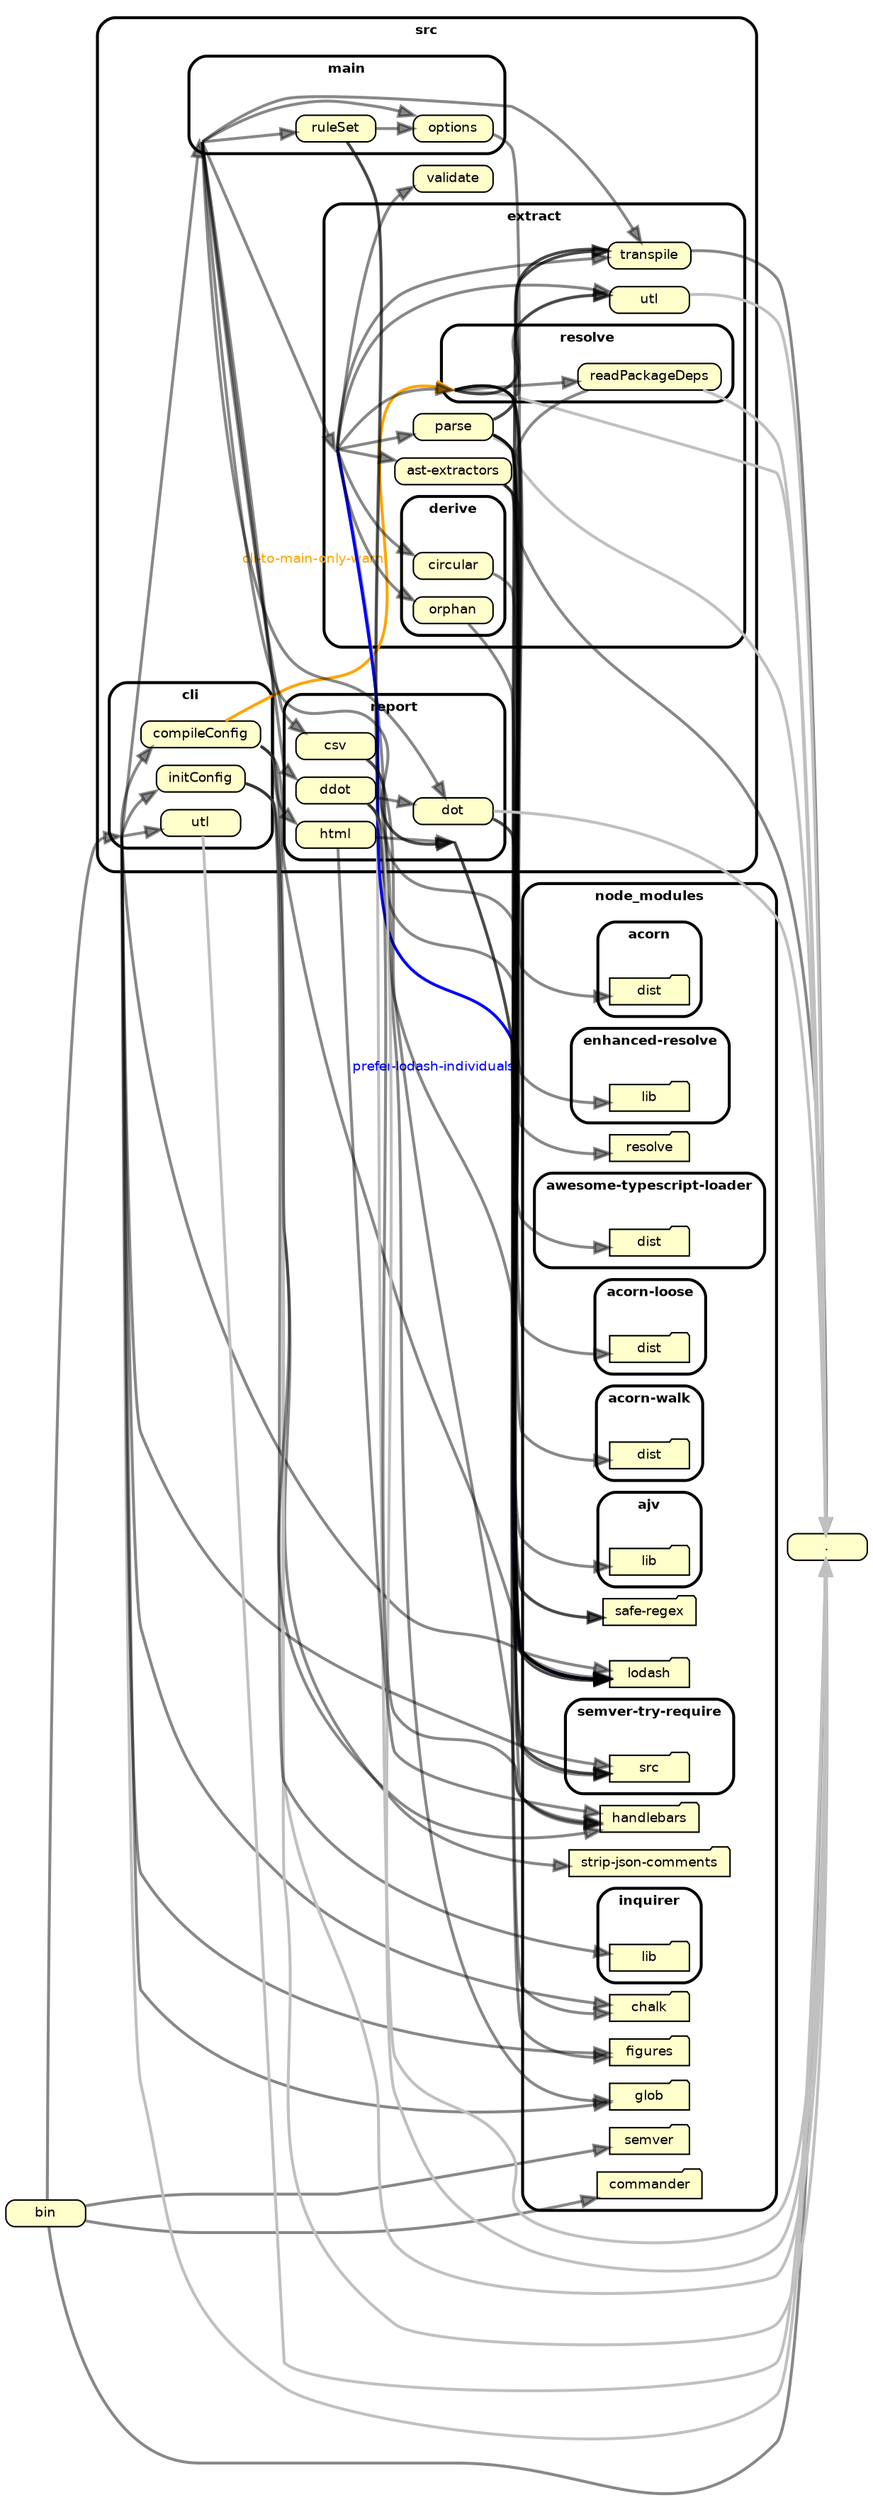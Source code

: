 digraph "dependency-cruiser output"{
    ordering=out
    rankdir=LR
    splines=true
    overlap=true
    nodesep=0.16
    ranksep=0.18
    fontname="Helvetica-bold"
    fontsize=9
    style="rounded,bold"
    compound=true
    node [shape=box style="rounded, filled" fillcolor="#ffffcc" height=0.2 fontname=Helvetica fontsize=9]
    edge [color="#00000077" penwidth=2.0 arrowhead=normal fontname=Helvetica fontsize=9]

    "." [label="." ]
    "bin" [label="bin" ]
    subgraph "cluster_node_modules" {label="node_modules" "node_modules" [label="" shape=point style=invis width="0"] subgraph "cluster_node_modules/acorn-loose" {label="acorn-loose" "node_modules/acorn-loose" [label="" shape=point style=invis width="0"] "node_modules/acorn-loose/dist" [label="dist" shape="folder" ] } }
    subgraph "cluster_node_modules" {label="node_modules" "node_modules" [label="" shape=point style=invis width="0"] subgraph "cluster_node_modules/acorn-walk" {label="acorn-walk" "node_modules/acorn-walk" [label="" shape=point style=invis width="0"] "node_modules/acorn-walk/dist" [label="dist" shape="folder" ] } }
    subgraph "cluster_node_modules" {label="node_modules" "node_modules" [label="" shape=point style=invis width="0"] subgraph "cluster_node_modules/acorn" {label="acorn" "node_modules/acorn" [label="" shape=point style=invis width="0"] "node_modules/acorn/dist" [label="dist" shape="folder" ] } }
    subgraph "cluster_node_modules" {label="node_modules" "node_modules" [label="" shape=point style=invis width="0"] subgraph "cluster_node_modules/ajv" {label="ajv" "node_modules/ajv" [label="" shape=point style=invis width="0"] "node_modules/ajv/lib" [label="lib" shape="folder" ] } }
    subgraph "cluster_node_modules" {label="node_modules" "node_modules" [label="" shape=point style=invis width="0"] subgraph "cluster_node_modules/awesome-typescript-loader" {label="awesome-typescript-loader" "node_modules/awesome-typescript-loader" [label="" shape=point style=invis width="0"] "node_modules/awesome-typescript-loader/dist" [label="dist" shape="folder" ] } }
    subgraph "cluster_node_modules" {label="node_modules" "node_modules" [label="" shape=point style=invis width="0"] "node_modules/chalk" [label="chalk" shape="folder" ] }
    subgraph "cluster_node_modules" {label="node_modules" "node_modules" [label="" shape=point style=invis width="0"] "node_modules/commander" [label="commander" shape="folder" ] }
    subgraph "cluster_node_modules" {label="node_modules" "node_modules" [label="" shape=point style=invis width="0"] subgraph "cluster_node_modules/enhanced-resolve" {label="enhanced-resolve" "node_modules/enhanced-resolve" [label="" shape=point style=invis width="0"] "node_modules/enhanced-resolve/lib" [label="lib" shape="folder" ] } }
    subgraph "cluster_node_modules" {label="node_modules" "node_modules" [label="" shape=point style=invis width="0"] "node_modules/figures" [label="figures" shape="folder" ] }
    subgraph "cluster_node_modules" {label="node_modules" "node_modules" [label="" shape=point style=invis width="0"] "node_modules/glob" [label="glob" shape="folder" ] }
    subgraph "cluster_node_modules" {label="node_modules" "node_modules" [label="" shape=point style=invis width="0"] "node_modules/handlebars" [label="handlebars" shape="folder" ] }
    subgraph "cluster_node_modules" {label="node_modules" "node_modules" [label="" shape=point style=invis width="0"] subgraph "cluster_node_modules/inquirer" {label="inquirer" "node_modules/inquirer" [label="" shape=point style=invis width="0"] "node_modules/inquirer/lib" [label="lib" shape="folder" ] } }
    subgraph "cluster_node_modules" {label="node_modules" "node_modules" [label="" shape=point style=invis width="0"] "node_modules/lodash" [label="lodash" shape="folder" ] }
    subgraph "cluster_node_modules" {label="node_modules" "node_modules" [label="" shape=point style=invis width="0"] "node_modules/resolve" [label="resolve" shape="folder" ] }
    subgraph "cluster_node_modules" {label="node_modules" "node_modules" [label="" shape=point style=invis width="0"] "node_modules/safe-regex" [label="safe-regex" shape="folder" ] }
    subgraph "cluster_node_modules" {label="node_modules" "node_modules" [label="" shape=point style=invis width="0"] "node_modules/semver" [label="semver" shape="folder" ] }
    subgraph "cluster_node_modules" {label="node_modules" "node_modules" [label="" shape=point style=invis width="0"] subgraph "cluster_node_modules/semver-try-require" {label="semver-try-require" "node_modules/semver-try-require" [label="" shape=point style=invis width="0"] "node_modules/semver-try-require/src" [label="src" shape="folder" ] } }
    subgraph "cluster_node_modules" {label="node_modules" "node_modules" [label="" shape=point style=invis width="0"] "node_modules/strip-json-comments" [label="strip-json-comments" shape="folder" ] }
    subgraph "cluster_src" {label="src" "src" [label="" shape=point style=invis width="0"] "src/cli" [label="cli" ] }
    subgraph "cluster_src" {label="src" "src" [label="" shape=point style=invis width="0"] subgraph "cluster_src/cli" {label="cli" "src/cli" [label="" shape=point style=invis width="0"] "src/cli/compileConfig" [label="compileConfig" ] } }
    subgraph "cluster_src" {label="src" "src" [label="" shape=point style=invis width="0"] subgraph "cluster_src/cli" {label="cli" "src/cli" [label="" shape=point style=invis width="0"] "src/cli/initConfig" [label="initConfig" ] } }
    subgraph "cluster_src" {label="src" "src" [label="" shape=point style=invis width="0"] subgraph "cluster_src/cli" {label="cli" "src/cli" [label="" shape=point style=invis width="0"] "src/cli/utl" [label="utl" ] } }
    subgraph "cluster_src" {label="src" "src" [label="" shape=point style=invis width="0"] "src/extract" [label="extract" ] }
    subgraph "cluster_src" {label="src" "src" [label="" shape=point style=invis width="0"] subgraph "cluster_src/extract" {label="extract" "src/extract" [label="" shape=point style=invis width="0"] "src/extract/ast-extractors" [label="ast-extractors" ] } }
    subgraph "cluster_src" {label="src" "src" [label="" shape=point style=invis width="0"] subgraph "cluster_src/extract" {label="extract" "src/extract" [label="" shape=point style=invis width="0"] subgraph "cluster_src/extract/derive" {label="derive" "src/extract/derive" [label="" shape=point style=invis width="0"] "src/extract/derive/circular" [label="circular" ] } } }
    subgraph "cluster_src" {label="src" "src" [label="" shape=point style=invis width="0"] subgraph "cluster_src/extract" {label="extract" "src/extract" [label="" shape=point style=invis width="0"] subgraph "cluster_src/extract/derive" {label="derive" "src/extract/derive" [label="" shape=point style=invis width="0"] "src/extract/derive/orphan" [label="orphan" ] } } }
    subgraph "cluster_src" {label="src" "src" [label="" shape=point style=invis width="0"] subgraph "cluster_src/extract" {label="extract" "src/extract" [label="" shape=point style=invis width="0"] "src/extract/parse" [label="parse" ] } }
    subgraph "cluster_src" {label="src" "src" [label="" shape=point style=invis width="0"] subgraph "cluster_src/extract" {label="extract" "src/extract" [label="" shape=point style=invis width="0"] "src/extract/resolve" [label="resolve" ] } }
    subgraph "cluster_src" {label="src" "src" [label="" shape=point style=invis width="0"] subgraph "cluster_src/extract" {label="extract" "src/extract" [label="" shape=point style=invis width="0"] subgraph "cluster_src/extract/resolve" {label="resolve" "src/extract/resolve" [label="" shape=point style=invis width="0"] "src/extract/resolve/readPackageDeps" [label="readPackageDeps" ] } } }
    subgraph "cluster_src" {label="src" "src" [label="" shape=point style=invis width="0"] subgraph "cluster_src/extract" {label="extract" "src/extract" [label="" shape=point style=invis width="0"] "src/extract/transpile" [label="transpile" ] } }
    subgraph "cluster_src" {label="src" "src" [label="" shape=point style=invis width="0"] subgraph "cluster_src/extract" {label="extract" "src/extract" [label="" shape=point style=invis width="0"] "src/extract/utl" [label="utl" ] } }
    subgraph "cluster_src" {label="src" "src" [label="" shape=point style=invis width="0"] "src/main" [label="main" ] }
    subgraph "cluster_src" {label="src" "src" [label="" shape=point style=invis width="0"] subgraph "cluster_src/main" {label="main" "src/main" [label="" shape=point style=invis width="0"] "src/main/options" [label="options" ] } }
    subgraph "cluster_src" {label="src" "src" [label="" shape=point style=invis width="0"] subgraph "cluster_src/main" {label="main" "src/main" [label="" shape=point style=invis width="0"] "src/main/ruleSet" [label="ruleSet" ] } }
    subgraph "cluster_src" {label="src" "src" [label="" shape=point style=invis width="0"] "src/report" [label="report" ] }
    subgraph "cluster_src" {label="src" "src" [label="" shape=point style=invis width="0"] subgraph "cluster_src/report" {label="report" "src/report" [label="" shape=point style=invis width="0"] "src/report/csv" [label="csv" ] } }
    subgraph "cluster_src" {label="src" "src" [label="" shape=point style=invis width="0"] subgraph "cluster_src/report" {label="report" "src/report" [label="" shape=point style=invis width="0"] "src/report/ddot" [label="ddot" ] } }
    subgraph "cluster_src" {label="src" "src" [label="" shape=point style=invis width="0"] subgraph "cluster_src/report" {label="report" "src/report" [label="" shape=point style=invis width="0"] "src/report/dot" [label="dot" ] } }
    subgraph "cluster_src" {label="src" "src" [label="" shape=point style=invis width="0"] subgraph "cluster_src/report" {label="report" "src/report" [label="" shape=point style=invis width="0"] "src/report/html" [label="html" ] } }
    subgraph "cluster_src" {label="src" "src" [label="" shape=point style=invis width="0"] "src/validate" [label="validate" ] }

    "bin" -> "."
    "bin" -> "src/cli"
    "bin" -> "node_modules/commander"
    "bin" -> "node_modules/semver"
    "src/cli" -> "src/main"
    "src/cli" -> "src/cli/initConfig"
    "src/cli" -> "src/cli/utl"
    "src/cli" -> "node_modules/glob"
    "src/cli" -> "node_modules/lodash"
    "src/cli" -> "node_modules/chalk"
    "src/cli" -> "node_modules/figures"
    "src/cli" -> "src/cli/compileConfig"
    "src/cli" -> "." [color="grey"]
    "src/cli" -> "node_modules/semver-try-require/src"
    "src/cli/compileConfig" -> "src/extract/resolve" [color="orange" penwidth="2.0" tooltip="cli-to-main-only-warn" fontcolor="orange" xlabel="cli-to-main-only-warn"]
    "src/cli/compileConfig" -> "." [color="grey"]
    "src/cli/compileConfig" -> "node_modules/lodash"
    "src/cli/compileConfig" -> "node_modules/strip-json-comments"
    "src/cli/initConfig" -> "." [color="grey"]
    "src/cli/initConfig" -> "node_modules/handlebars"
    "src/cli/initConfig" -> "node_modules/inquirer/lib"
    "src/cli/utl" -> "." [color="grey"]
    "src/extract" -> "src/extract/derive/circular"
    "src/extract" -> "src/extract/derive/orphan"
    "src/extract" -> "src/extract/utl"
    "src/extract" -> "node_modules/lodash" [color="blue" penwidth="2.0" tooltip="prefer-lodash-individuals" fontcolor="blue" xlabel="prefer-lodash-individuals"]
    "src/extract" -> "src/validate"
    "src/extract" -> "src/extract/ast-extractors"
    "src/extract" -> "src/extract/parse"
    "src/extract" -> "src/extract/resolve"
    "src/extract" -> "." [color="grey"]
    "src/extract" -> "src/extract/transpile"
    "src/extract" -> "node_modules/glob"
    "src/extract/ast-extractors" -> "node_modules/acorn-walk/dist"
    "src/extract/ast-extractors" -> "."
    "src/extract/ast-extractors" -> "node_modules/semver-try-require/src"
    "src/extract/derive/circular" -> "node_modules/lodash"
    "src/extract/derive/orphan" -> "node_modules/lodash"
    "src/extract/parse" -> "src/extract/transpile"
    "src/extract/parse" -> "src/extract/utl"
    "src/extract/parse" -> "node_modules/acorn/dist"
    "src/extract/parse" -> "node_modules/acorn-loose/dist"
    "src/extract/parse" -> "." [color="grey"]
    "src/extract/parse" -> "node_modules/lodash"
    "src/extract/parse" -> "node_modules/semver-try-require/src"
    "src/extract/resolve" -> "src/extract/utl"
    "src/extract/resolve" -> "." [color="grey"]
    "src/extract/resolve" -> "src/extract/resolve/readPackageDeps"
    "src/extract/resolve" -> "node_modules/lodash"
    "src/extract/resolve" -> "node_modules/resolve"
    "src/extract/resolve" -> "node_modules/enhanced-resolve/lib"
    "src/extract/resolve" -> "src/extract/transpile"
    "src/extract/resolve" -> "node_modules/awesome-typescript-loader/dist"
    "src/extract/resolve/readPackageDeps" -> "." [color="grey"]
    "src/extract/resolve/readPackageDeps" -> "node_modules/lodash"
    "src/extract/transpile" -> "."
    "src/extract/transpile" -> "node_modules/semver-try-require/src"
    "src/extract/transpile" -> "node_modules/lodash"
    "src/extract/utl" -> "." [color="grey"]
    "src/main" -> "src/extract"
    "src/main" -> "src/extract/transpile"
    "src/main" -> "src/report/csv"
    "src/main" -> "src/report/ddot"
    "src/main" -> "src/report/dot"
    "src/main" -> "src/report"
    "src/main" -> "src/report/html"
    "src/main" -> "src/main/options"
    "src/main" -> "src/main/ruleSet"
    "src/main/options" -> "node_modules/safe-regex"
    "src/main/ruleSet" -> "src/main/options"
    "src/main/ruleSet" -> "node_modules/ajv/lib"
    "src/main/ruleSet" -> "node_modules/safe-regex"
    "src/report" -> "node_modules/chalk"
    "src/report" -> "node_modules/figures"
    "src/report/csv" -> "src/report"
    "src/report/csv" -> "node_modules/handlebars"
    "src/report/ddot" -> "src/report/dot"
    "src/report/ddot" -> "node_modules/handlebars"
    "src/report/ddot" -> "node_modules/lodash"
    "src/report/ddot" -> "." [color="grey"]
    "src/report/dot" -> "node_modules/lodash"
    "src/report/dot" -> "node_modules/handlebars"
    "src/report/dot" -> "." [color="grey"]
    "src/report/html" -> "src/report"
    "src/report/html" -> "node_modules/handlebars"
}
